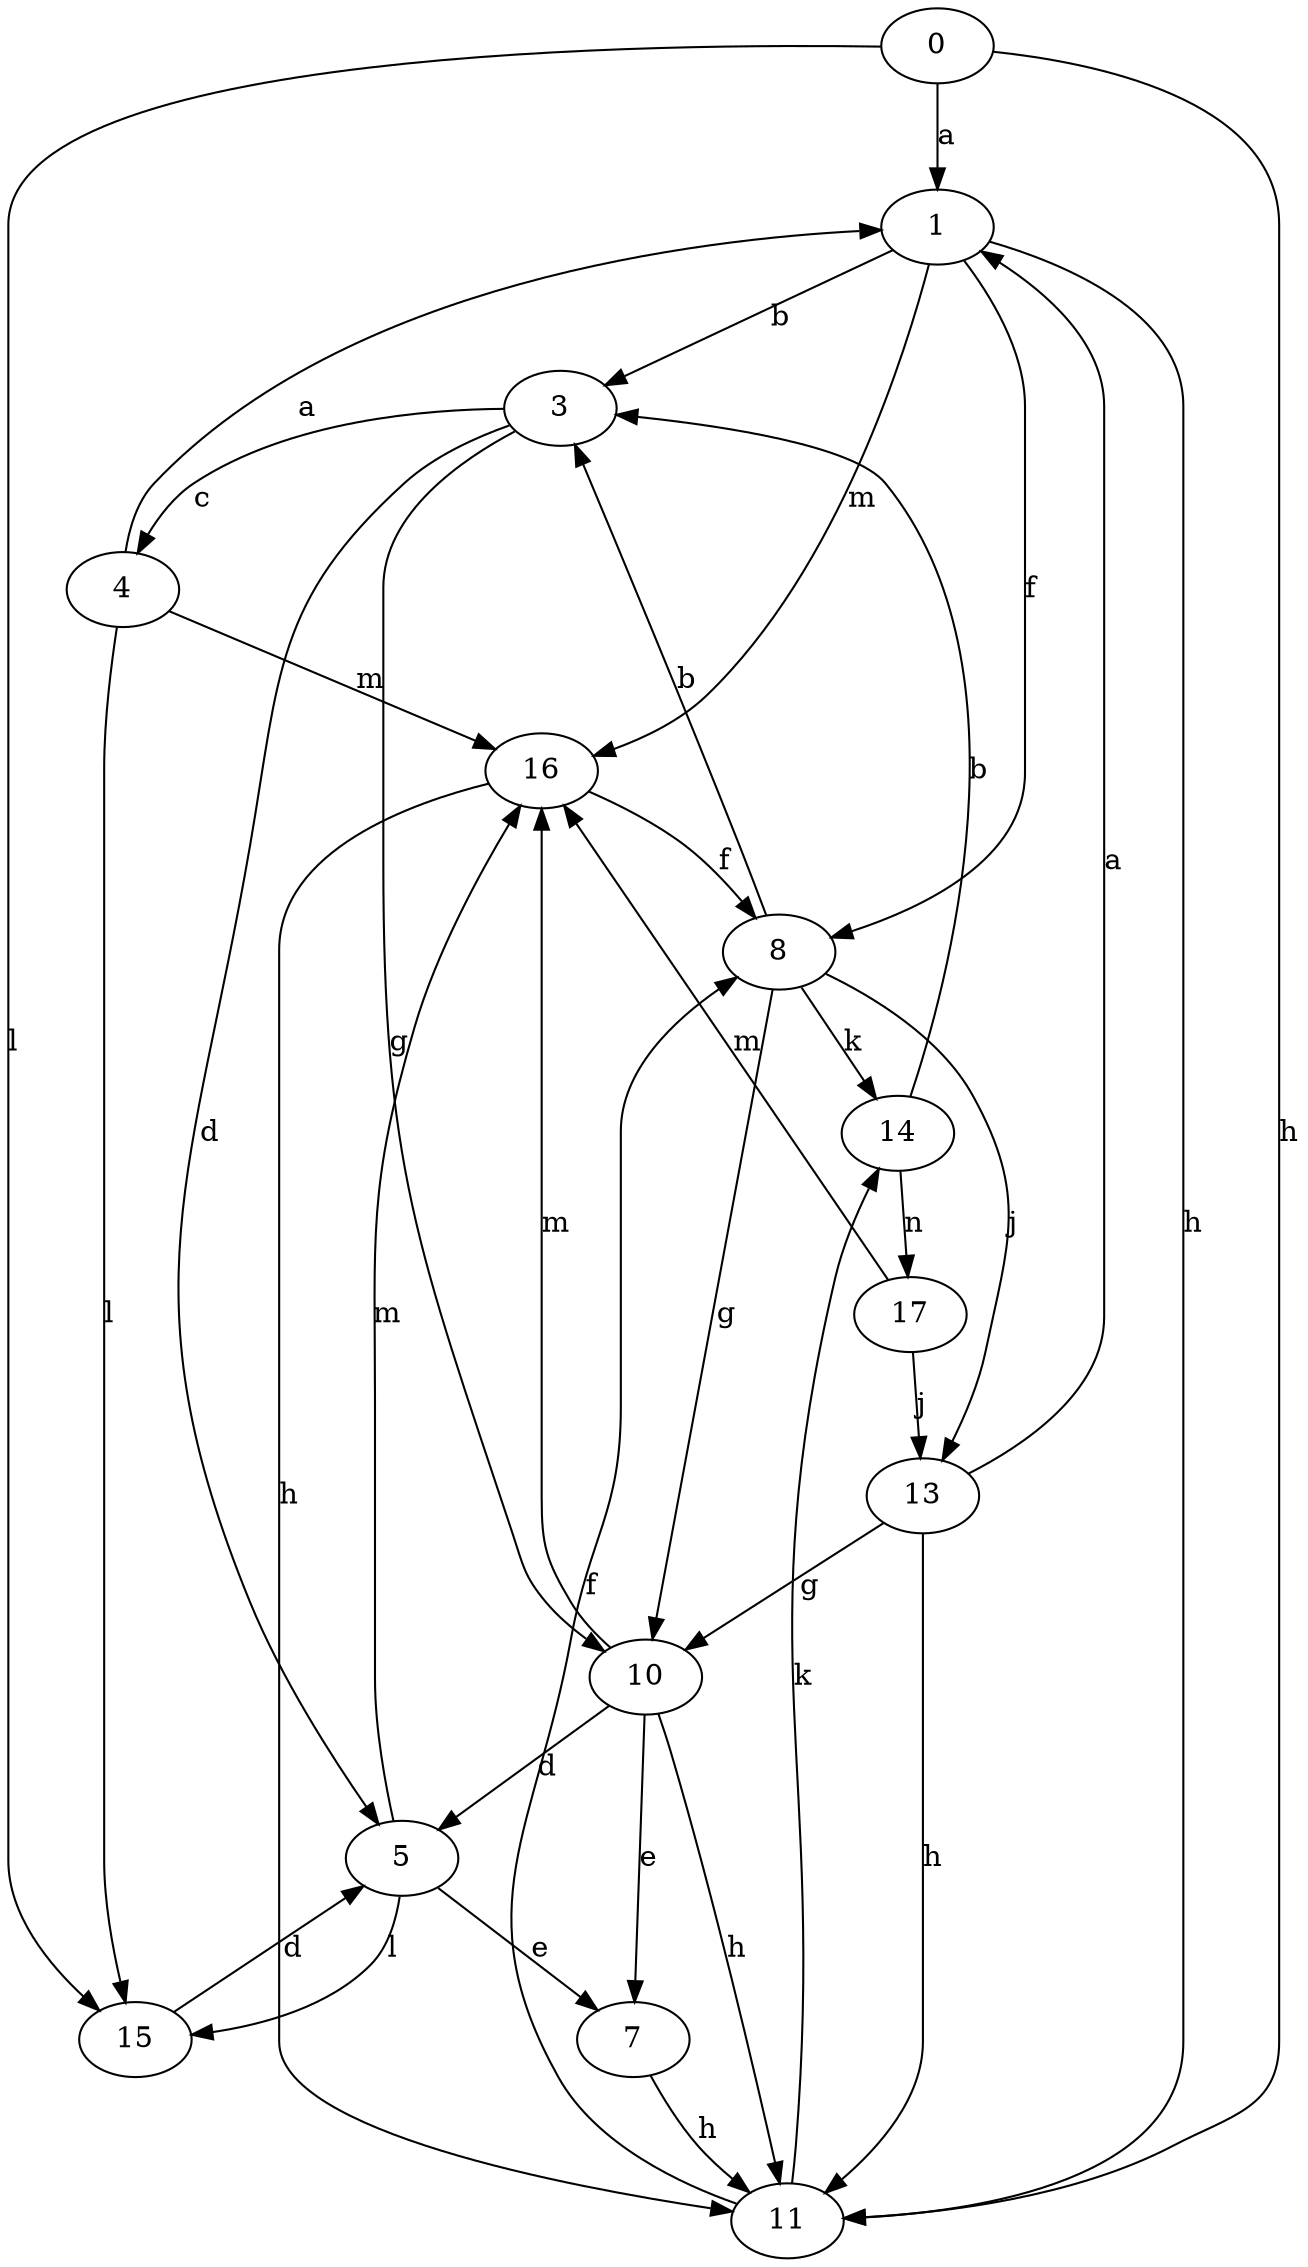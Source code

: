 strict digraph  {
0;
1;
3;
4;
5;
7;
8;
10;
11;
13;
14;
15;
16;
17;
0 -> 1  [label=a];
0 -> 11  [label=h];
0 -> 15  [label=l];
1 -> 3  [label=b];
1 -> 8  [label=f];
1 -> 11  [label=h];
1 -> 16  [label=m];
3 -> 4  [label=c];
3 -> 5  [label=d];
3 -> 10  [label=g];
4 -> 1  [label=a];
4 -> 15  [label=l];
4 -> 16  [label=m];
5 -> 7  [label=e];
5 -> 15  [label=l];
5 -> 16  [label=m];
7 -> 11  [label=h];
8 -> 3  [label=b];
8 -> 10  [label=g];
8 -> 13  [label=j];
8 -> 14  [label=k];
10 -> 5  [label=d];
10 -> 7  [label=e];
10 -> 11  [label=h];
10 -> 16  [label=m];
11 -> 8  [label=f];
11 -> 14  [label=k];
13 -> 1  [label=a];
13 -> 10  [label=g];
13 -> 11  [label=h];
14 -> 3  [label=b];
14 -> 17  [label=n];
15 -> 5  [label=d];
16 -> 8  [label=f];
16 -> 11  [label=h];
17 -> 13  [label=j];
17 -> 16  [label=m];
}
